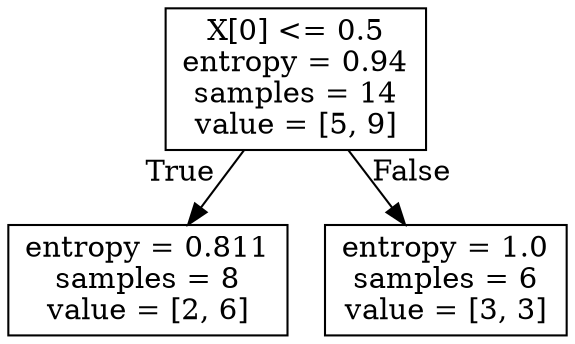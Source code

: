 digraph Tree {
node [shape=box] ;
0 [label="X[0] <= 0.5\nentropy = 0.94\nsamples = 14\nvalue = [5, 9]"] ;
1 [label="entropy = 0.811\nsamples = 8\nvalue = [2, 6]"] ;
0 -> 1 [labeldistance=2.5, labelangle=45, headlabel="True"] ;
2 [label="entropy = 1.0\nsamples = 6\nvalue = [3, 3]"] ;
0 -> 2 [labeldistance=2.5, labelangle=-45, headlabel="False"] ;
}